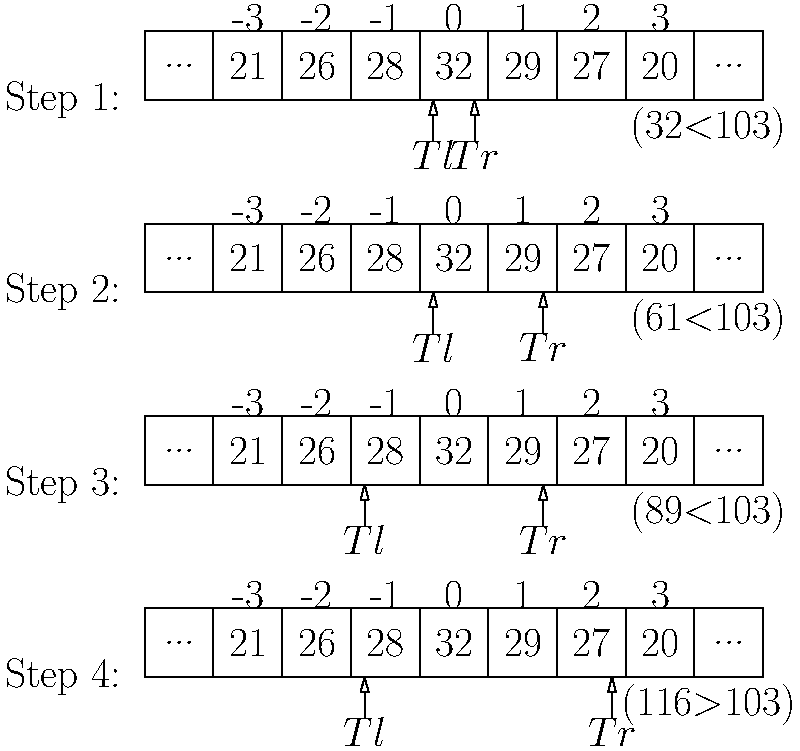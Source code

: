 import math;	// for the grid function
size(400,0);
int u = 20;
defaultpen(fontsize(20,20*1.2));

int[] hist = {21, 26, 28, 32, 29, 27, 20};
int len = hist.length;
int ci = floor(len/2);

picture seek(int tl, int tr, pair pos=(0,0), int achieved, int desired) {
    picture pic;

    // draw the histogram
    pic.add(grid(len+2, 1));
    for (int f=0; f<len; f=f+1) {
	label(pic, format("%d", hist[f]), (1.5+f,0.5));
	label(pic, format("%d", f-ci), (1.5+f,1.2));
    }
    label(pic, "...", (0.5,0.5));
    label(pic, "...", (len+1.5,0.5));

    // draw the thresholds
    real xl = ci + tl + 1 + 0.2;
    real xr = ci + tr + 1 + 0.8;
    real ylbl = -0.8; // y of labels
    real yarw = -0.6; // y of arrows
    label(pic, "$Tl$", (xl, ylbl));
    label(pic, "$Tr$", (xr, ylbl));
    draw(pic, (xl,yarw)--(xl,0),EndArrow(Draw));
    draw(pic, (xr,yarw)--(xr,0),EndArrow(Draw));

    // draw label
    pair lbl_pos = (len+1.2, -0.4);
    string g_or_l = achieved>desired ? "$>$" : "$<$";
    string lbl_str = "(" + format("%d", achieved) + g_or_l + format("%d", desired) + ")";
    label(pic, lbl_str, lbl_pos);

    return shift(pos)*pic;
}

pair pos = (1.2, 0);
pair gap = (0, -2.8);
int tl = 0;
int tr = 0;
int desired = 103;
int achieved = hist[ci];
int i = 1;

while ( achieved < desired ) {
    label(format("Step %d:", i), pos-(1.2,0));
    picture ns = seek(-1*tl, tr, pos, achieved, desired);
    add(ns);
    pos += gap;
    i += 1;
    if ( tl == tr ) {
	tr = tr + 1;
	achieved += hist[ci+tr];
    } else {
	tl = tl + 1;
	achieved += hist[ci-tl];
    }
}

label(format("Step %d:", i), pos-(1.2,0));
picture ns = seek(-1*tl, tr, pos, achieved, desired);
add(ns);
